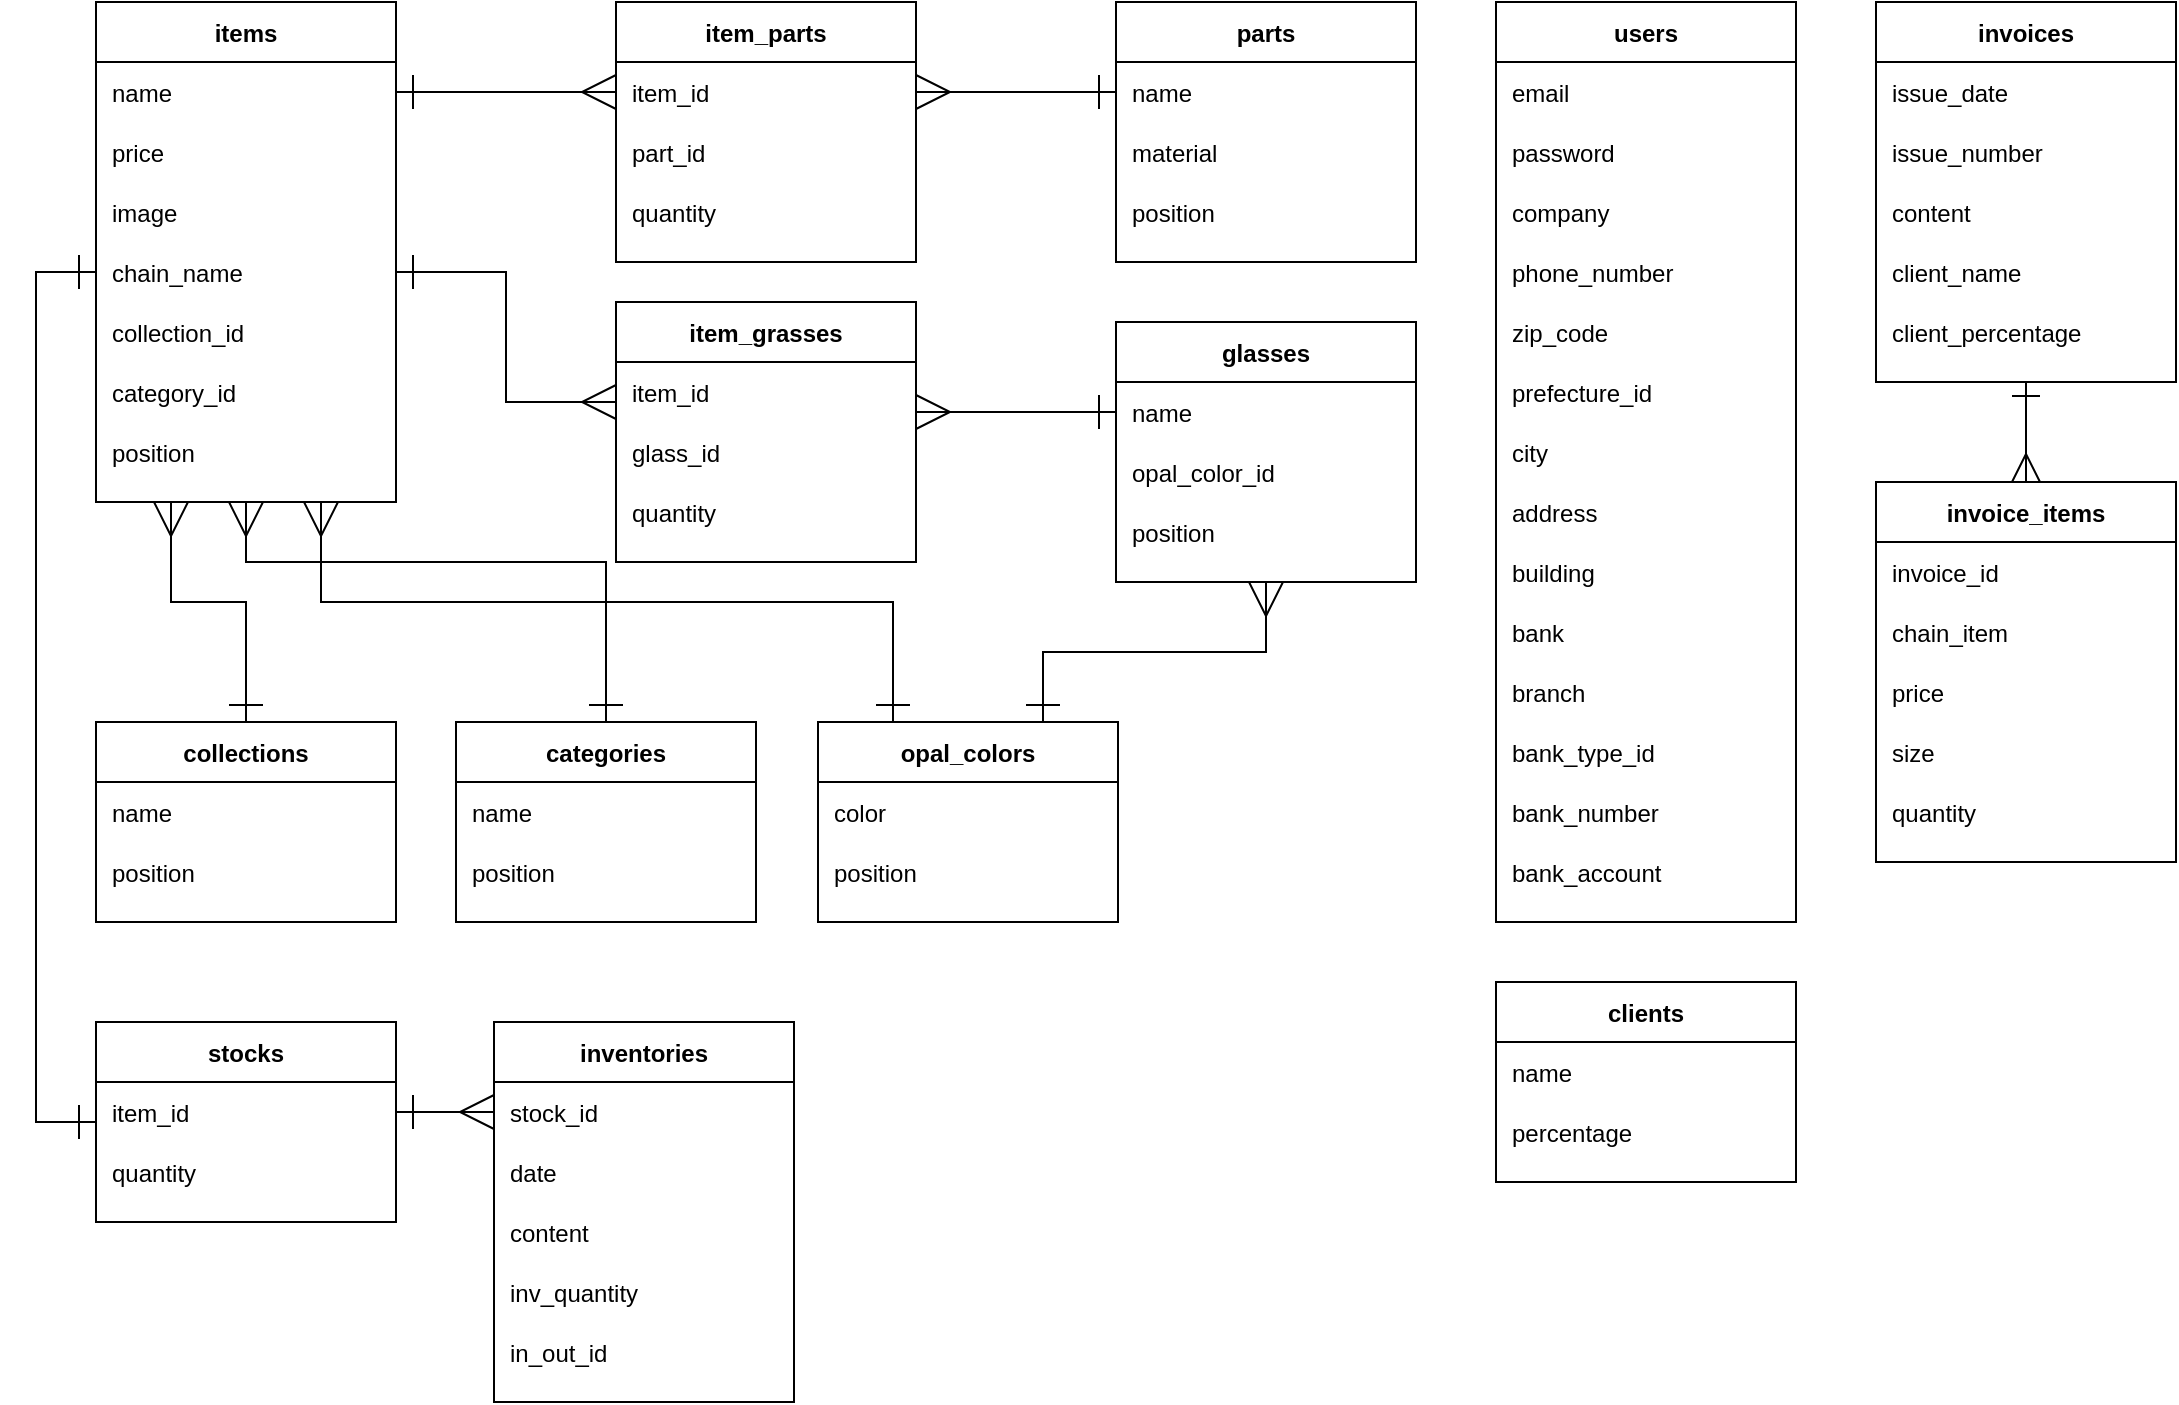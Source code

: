 <mxfile>
    <diagram id="4E6mXidNoeegA2v6vQYl" name="ページ1">
        <mxGraphModel dx="653" dy="680" grid="1" gridSize="10" guides="1" tooltips="1" connect="1" arrows="1" fold="1" page="1" pageScale="1" pageWidth="1169" pageHeight="827" math="0" shadow="0">
            <root>
                <mxCell id="0"/>
                <mxCell id="1" parent="0"/>
                <mxCell id="133" style="edgeStyle=orthogonalEdgeStyle;rounded=0;orthogonalLoop=1;jettySize=auto;html=1;exitX=0.5;exitY=0;exitDx=0;exitDy=0;entryX=0.25;entryY=1;entryDx=0;entryDy=0;startArrow=ERone;startFill=0;startSize=15;endArrow=ERmany;endFill=0;endSize=15;targetPerimeterSpacing=0;" parent="1" source="115" target="2" edge="1">
                    <mxGeometry relative="1" as="geometry">
                        <Array as="points">
                            <mxPoint x="156" y="360"/>
                            <mxPoint x="119" y="360"/>
                        </Array>
                    </mxGeometry>
                </mxCell>
                <mxCell id="134" style="edgeStyle=orthogonalEdgeStyle;rounded=0;orthogonalLoop=1;jettySize=auto;html=1;exitX=0.5;exitY=0;exitDx=0;exitDy=0;entryX=0.5;entryY=1;entryDx=0;entryDy=0;startArrow=ERone;startFill=0;startSize=15;endArrow=ERmany;endFill=0;endSize=15;targetPerimeterSpacing=0;" parent="1" source="120" target="2" edge="1">
                    <mxGeometry relative="1" as="geometry">
                        <Array as="points">
                            <mxPoint x="336" y="340"/>
                            <mxPoint x="156" y="340"/>
                        </Array>
                    </mxGeometry>
                </mxCell>
                <mxCell id="161" style="edgeStyle=orthogonalEdgeStyle;rounded=0;orthogonalLoop=1;jettySize=auto;html=1;exitX=0.25;exitY=0;exitDx=0;exitDy=0;startArrow=ERone;startFill=0;startSize=15;endArrow=ERmany;endFill=0;endSize=15;targetPerimeterSpacing=0;entryX=0.75;entryY=1;entryDx=0;entryDy=0;" parent="1" source="148" target="2" edge="1">
                    <mxGeometry relative="1" as="geometry">
                        <Array as="points">
                            <mxPoint x="480" y="360"/>
                            <mxPoint x="194" y="360"/>
                        </Array>
                    </mxGeometry>
                </mxCell>
                <mxCell id="2" value="items" style="shape=table;startSize=30;container=1;collapsible=1;childLayout=tableLayout;fixedRows=1;rowLines=0;fontStyle=1;align=center;resizeLast=1;" parent="1" vertex="1">
                    <mxGeometry x="81" y="60" width="150" height="250" as="geometry"/>
                </mxCell>
                <mxCell id="6" value="" style="shape=partialRectangle;collapsible=0;dropTarget=0;pointerEvents=0;fillColor=none;top=0;left=0;bottom=0;right=0;points=[[0,0.5],[1,0.5]];portConstraint=eastwest;" parent="2" vertex="1">
                    <mxGeometry y="30" width="150" height="30" as="geometry"/>
                </mxCell>
                <mxCell id="8" value="name" style="shape=partialRectangle;connectable=0;fillColor=none;top=0;left=0;bottom=0;right=0;align=left;spacingLeft=6;overflow=hidden;" parent="6" vertex="1">
                    <mxGeometry width="150" height="30" as="geometry"/>
                </mxCell>
                <mxCell id="9" value="" style="shape=partialRectangle;collapsible=0;dropTarget=0;pointerEvents=0;fillColor=none;top=0;left=0;bottom=0;right=0;points=[[0,0.5],[1,0.5]];portConstraint=eastwest;" parent="2" vertex="1">
                    <mxGeometry y="60" width="150" height="30" as="geometry"/>
                </mxCell>
                <mxCell id="11" value="price" style="shape=partialRectangle;connectable=0;fillColor=none;top=0;left=0;bottom=0;right=0;align=left;spacingLeft=6;overflow=hidden;" parent="9" vertex="1">
                    <mxGeometry width="150" height="30" as="geometry"/>
                </mxCell>
                <mxCell id="167" style="shape=partialRectangle;collapsible=0;dropTarget=0;pointerEvents=0;fillColor=none;top=0;left=0;bottom=0;right=0;points=[[0,0.5],[1,0.5]];portConstraint=eastwest;" parent="2" vertex="1">
                    <mxGeometry y="90" width="150" height="30" as="geometry"/>
                </mxCell>
                <mxCell id="168" value="image" style="shape=partialRectangle;connectable=0;fillColor=none;top=0;left=0;bottom=0;right=0;align=left;spacingLeft=6;overflow=hidden;" parent="167" vertex="1">
                    <mxGeometry width="150" height="30" as="geometry"/>
                </mxCell>
                <mxCell id="240" style="shape=partialRectangle;collapsible=0;dropTarget=0;pointerEvents=0;fillColor=none;top=0;left=0;bottom=0;right=0;points=[[0,0.5],[1,0.5]];portConstraint=eastwest;" parent="2" vertex="1">
                    <mxGeometry y="120" width="150" height="30" as="geometry"/>
                </mxCell>
                <mxCell id="241" value="chain_name" style="shape=partialRectangle;connectable=0;fillColor=none;top=0;left=0;bottom=0;right=0;align=left;spacingLeft=6;overflow=hidden;" parent="240" vertex="1">
                    <mxGeometry width="150" height="30" as="geometry"/>
                </mxCell>
                <mxCell id="80" style="shape=partialRectangle;collapsible=0;dropTarget=0;pointerEvents=0;fillColor=none;top=0;left=0;bottom=0;right=0;points=[[0,0.5],[1,0.5]];portConstraint=eastwest;" parent="2" vertex="1">
                    <mxGeometry y="150" width="150" height="30" as="geometry"/>
                </mxCell>
                <mxCell id="81" value="collection_id" style="shape=partialRectangle;connectable=0;fillColor=none;top=0;left=0;bottom=0;right=0;align=left;spacingLeft=6;overflow=hidden;" parent="80" vertex="1">
                    <mxGeometry width="150" height="30" as="geometry"/>
                </mxCell>
                <mxCell id="96" style="shape=partialRectangle;collapsible=0;dropTarget=0;pointerEvents=0;fillColor=none;top=0;left=0;bottom=0;right=0;points=[[0,0.5],[1,0.5]];portConstraint=eastwest;" parent="2" vertex="1">
                    <mxGeometry y="180" width="150" height="30" as="geometry"/>
                </mxCell>
                <mxCell id="97" value="category_id" style="shape=partialRectangle;connectable=0;fillColor=none;top=0;left=0;bottom=0;right=0;align=left;spacingLeft=6;overflow=hidden;" parent="96" vertex="1">
                    <mxGeometry width="150" height="30" as="geometry"/>
                </mxCell>
                <mxCell id="179" style="shape=partialRectangle;collapsible=0;dropTarget=0;pointerEvents=0;fillColor=none;top=0;left=0;bottom=0;right=0;points=[[0,0.5],[1,0.5]];portConstraint=eastwest;" parent="2" vertex="1">
                    <mxGeometry y="210" width="150" height="30" as="geometry"/>
                </mxCell>
                <mxCell id="180" value="position" style="shape=partialRectangle;connectable=0;fillColor=none;top=0;left=0;bottom=0;right=0;align=left;spacingLeft=6;overflow=hidden;" parent="179" vertex="1">
                    <mxGeometry width="150" height="30" as="geometry"/>
                </mxCell>
                <mxCell id="15" value="parts" style="shape=table;startSize=30;container=1;collapsible=1;childLayout=tableLayout;fixedRows=1;rowLines=0;fontStyle=1;align=center;resizeLast=1;" parent="1" vertex="1">
                    <mxGeometry x="591" y="60" width="150" height="130" as="geometry"/>
                </mxCell>
                <mxCell id="19" value="" style="shape=partialRectangle;collapsible=0;dropTarget=0;pointerEvents=0;fillColor=none;top=0;left=0;bottom=0;right=0;points=[[0,0.5],[1,0.5]];portConstraint=eastwest;" parent="15" vertex="1">
                    <mxGeometry y="30" width="150" height="30" as="geometry"/>
                </mxCell>
                <mxCell id="21" value="name" style="shape=partialRectangle;connectable=0;fillColor=none;top=0;left=0;bottom=0;right=0;align=left;spacingLeft=6;overflow=hidden;" parent="19" vertex="1">
                    <mxGeometry width="150" height="30" as="geometry"/>
                </mxCell>
                <mxCell id="22" value="" style="shape=partialRectangle;collapsible=0;dropTarget=0;pointerEvents=0;fillColor=none;top=0;left=0;bottom=0;right=0;points=[[0,0.5],[1,0.5]];portConstraint=eastwest;" parent="15" vertex="1">
                    <mxGeometry y="60" width="150" height="30" as="geometry"/>
                </mxCell>
                <mxCell id="24" value="material" style="shape=partialRectangle;connectable=0;fillColor=none;top=0;left=0;bottom=0;right=0;align=left;spacingLeft=6;overflow=hidden;" parent="22" vertex="1">
                    <mxGeometry width="150" height="30" as="geometry"/>
                </mxCell>
                <mxCell id="169" style="shape=partialRectangle;collapsible=0;dropTarget=0;pointerEvents=0;fillColor=none;top=0;left=0;bottom=0;right=0;points=[[0,0.5],[1,0.5]];portConstraint=eastwest;" parent="15" vertex="1">
                    <mxGeometry y="90" width="150" height="30" as="geometry"/>
                </mxCell>
                <mxCell id="170" value="position" style="shape=partialRectangle;connectable=0;fillColor=none;top=0;left=0;bottom=0;right=0;align=left;spacingLeft=6;overflow=hidden;" parent="169" vertex="1">
                    <mxGeometry width="150" height="30" as="geometry"/>
                </mxCell>
                <mxCell id="28" value="glasses" style="shape=table;startSize=30;container=1;collapsible=1;childLayout=tableLayout;fixedRows=1;rowLines=0;fontStyle=1;align=center;resizeLast=1;" parent="1" vertex="1">
                    <mxGeometry x="591" y="220" width="150" height="130" as="geometry"/>
                </mxCell>
                <mxCell id="32" value="" style="shape=partialRectangle;collapsible=0;dropTarget=0;pointerEvents=0;fillColor=none;top=0;left=0;bottom=0;right=0;points=[[0,0.5],[1,0.5]];portConstraint=eastwest;" parent="28" vertex="1">
                    <mxGeometry y="30" width="150" height="30" as="geometry"/>
                </mxCell>
                <mxCell id="34" value="name" style="shape=partialRectangle;connectable=0;fillColor=none;top=0;left=0;bottom=0;right=0;align=left;spacingLeft=6;overflow=hidden;" parent="32" vertex="1">
                    <mxGeometry width="150" height="30" as="geometry"/>
                </mxCell>
                <mxCell id="35" value="" style="shape=partialRectangle;collapsible=0;dropTarget=0;pointerEvents=0;fillColor=none;top=0;left=0;bottom=0;right=0;points=[[0,0.5],[1,0.5]];portConstraint=eastwest;" parent="28" vertex="1">
                    <mxGeometry y="60" width="150" height="30" as="geometry"/>
                </mxCell>
                <mxCell id="37" value="opal_color_id" style="shape=partialRectangle;connectable=0;fillColor=none;top=0;left=0;bottom=0;right=0;align=left;spacingLeft=6;overflow=hidden;" parent="35" vertex="1">
                    <mxGeometry width="150" height="30" as="geometry"/>
                </mxCell>
                <mxCell id="171" style="shape=partialRectangle;collapsible=0;dropTarget=0;pointerEvents=0;fillColor=none;top=0;left=0;bottom=0;right=0;points=[[0,0.5],[1,0.5]];portConstraint=eastwest;" parent="28" vertex="1">
                    <mxGeometry y="90" width="150" height="30" as="geometry"/>
                </mxCell>
                <mxCell id="172" value="position" style="shape=partialRectangle;connectable=0;fillColor=none;top=0;left=0;bottom=0;right=0;align=left;spacingLeft=6;overflow=hidden;" parent="171" vertex="1">
                    <mxGeometry width="150" height="30" as="geometry"/>
                </mxCell>
                <mxCell id="41" value="item_parts" style="shape=table;startSize=30;container=1;collapsible=1;childLayout=tableLayout;fixedRows=1;rowLines=0;fontStyle=1;align=center;resizeLast=1;" parent="1" vertex="1">
                    <mxGeometry x="341" y="60" width="150" height="130" as="geometry"/>
                </mxCell>
                <mxCell id="45" value="" style="shape=partialRectangle;collapsible=0;dropTarget=0;pointerEvents=0;fillColor=none;top=0;left=0;bottom=0;right=0;points=[[0,0.5],[1,0.5]];portConstraint=eastwest;" parent="41" vertex="1">
                    <mxGeometry y="30" width="150" height="30" as="geometry"/>
                </mxCell>
                <mxCell id="47" value="item_id" style="shape=partialRectangle;connectable=0;fillColor=none;top=0;left=0;bottom=0;right=0;align=left;spacingLeft=6;overflow=hidden;" parent="45" vertex="1">
                    <mxGeometry width="150" height="30" as="geometry"/>
                </mxCell>
                <mxCell id="48" value="" style="shape=partialRectangle;collapsible=0;dropTarget=0;pointerEvents=0;fillColor=none;top=0;left=0;bottom=0;right=0;points=[[0,0.5],[1,0.5]];portConstraint=eastwest;" parent="41" vertex="1">
                    <mxGeometry y="60" width="150" height="30" as="geometry"/>
                </mxCell>
                <mxCell id="50" value="part_id" style="shape=partialRectangle;connectable=0;fillColor=none;top=0;left=0;bottom=0;right=0;align=left;spacingLeft=6;overflow=hidden;" parent="48" vertex="1">
                    <mxGeometry width="150" height="30" as="geometry"/>
                </mxCell>
                <mxCell id="163" style="shape=partialRectangle;collapsible=0;dropTarget=0;pointerEvents=0;fillColor=none;top=0;left=0;bottom=0;right=0;points=[[0,0.5],[1,0.5]];portConstraint=eastwest;" parent="41" vertex="1">
                    <mxGeometry y="90" width="150" height="30" as="geometry"/>
                </mxCell>
                <mxCell id="164" value="quantity" style="shape=partialRectangle;connectable=0;fillColor=none;top=0;left=0;bottom=0;right=0;align=left;spacingLeft=6;overflow=hidden;" parent="163" vertex="1">
                    <mxGeometry width="150" height="30" as="geometry"/>
                </mxCell>
                <mxCell id="54" value="item_grasses" style="shape=table;startSize=30;container=1;collapsible=1;childLayout=tableLayout;fixedRows=1;rowLines=0;fontStyle=1;align=center;resizeLast=1;" parent="1" vertex="1">
                    <mxGeometry x="341" y="210" width="150" height="130" as="geometry"/>
                </mxCell>
                <mxCell id="58" value="" style="shape=partialRectangle;collapsible=0;dropTarget=0;pointerEvents=0;fillColor=none;top=0;left=0;bottom=0;right=0;points=[[0,0.5],[1,0.5]];portConstraint=eastwest;" parent="54" vertex="1">
                    <mxGeometry y="30" width="150" height="30" as="geometry"/>
                </mxCell>
                <mxCell id="60" value="item_id" style="shape=partialRectangle;connectable=0;fillColor=none;top=0;left=0;bottom=0;right=0;align=left;spacingLeft=6;overflow=hidden;" parent="58" vertex="1">
                    <mxGeometry width="150" height="30" as="geometry"/>
                </mxCell>
                <mxCell id="61" value="" style="shape=partialRectangle;collapsible=0;dropTarget=0;pointerEvents=0;fillColor=none;top=0;left=0;bottom=0;right=0;points=[[0,0.5],[1,0.5]];portConstraint=eastwest;" parent="54" vertex="1">
                    <mxGeometry y="60" width="150" height="30" as="geometry"/>
                </mxCell>
                <mxCell id="63" value="glass_id" style="shape=partialRectangle;connectable=0;fillColor=none;top=0;left=0;bottom=0;right=0;align=left;spacingLeft=6;overflow=hidden;" parent="61" vertex="1">
                    <mxGeometry width="150" height="30" as="geometry"/>
                </mxCell>
                <mxCell id="165" style="shape=partialRectangle;collapsible=0;dropTarget=0;pointerEvents=0;fillColor=none;top=0;left=0;bottom=0;right=0;points=[[0,0.5],[1,0.5]];portConstraint=eastwest;" parent="54" vertex="1">
                    <mxGeometry y="90" width="150" height="30" as="geometry"/>
                </mxCell>
                <mxCell id="166" value="quantity" style="shape=partialRectangle;connectable=0;fillColor=none;top=0;left=0;bottom=0;right=0;align=left;spacingLeft=6;overflow=hidden;" parent="165" vertex="1">
                    <mxGeometry width="150" height="30" as="geometry"/>
                </mxCell>
                <mxCell id="98" style="edgeStyle=orthogonalEdgeStyle;rounded=0;orthogonalLoop=1;jettySize=auto;html=1;exitX=1;exitY=0.5;exitDx=0;exitDy=0;entryX=0;entryY=0.5;entryDx=0;entryDy=0;startArrow=ERone;startFill=0;endArrow=ERmany;endFill=0;endSize=15;startSize=15;" parent="1" source="6" target="45" edge="1">
                    <mxGeometry relative="1" as="geometry"/>
                </mxCell>
                <mxCell id="99" style="edgeStyle=orthogonalEdgeStyle;rounded=0;orthogonalLoop=1;jettySize=auto;html=1;targetPerimeterSpacing=0;startArrow=ERone;startFill=0;endArrow=ERmany;endFill=0;endSize=15;startSize=15;" parent="1" edge="1">
                    <mxGeometry relative="1" as="geometry">
                        <mxPoint x="341" y="260" as="targetPoint"/>
                        <Array as="points">
                            <mxPoint x="286" y="195"/>
                            <mxPoint x="286" y="260"/>
                        </Array>
                        <mxPoint x="231" y="195" as="sourcePoint"/>
                    </mxGeometry>
                </mxCell>
                <mxCell id="101" style="edgeStyle=orthogonalEdgeStyle;rounded=0;orthogonalLoop=1;jettySize=auto;html=1;exitX=0;exitY=0.5;exitDx=0;exitDy=0;startArrow=ERone;startFill=0;endArrow=ERmany;endFill=0;endSize=15;startSize=15;" parent="1" source="32" edge="1">
                    <mxGeometry relative="1" as="geometry">
                        <mxPoint x="491" y="265" as="targetPoint"/>
                        <Array as="points">
                            <mxPoint x="491" y="265"/>
                        </Array>
                    </mxGeometry>
                </mxCell>
                <mxCell id="100" style="edgeStyle=orthogonalEdgeStyle;rounded=0;orthogonalLoop=1;jettySize=auto;html=1;exitX=0;exitY=0.5;exitDx=0;exitDy=0;entryX=1;entryY=0.5;entryDx=0;entryDy=0;startArrow=ERone;startFill=0;endArrow=ERmany;endFill=0;endSize=15;startSize=15;" parent="1" source="19" target="45" edge="1">
                    <mxGeometry relative="1" as="geometry"/>
                </mxCell>
                <mxCell id="102" value="users" style="shape=table;startSize=30;container=1;collapsible=1;childLayout=tableLayout;fixedRows=1;rowLines=0;fontStyle=1;align=center;resizeLast=1;" parent="1" vertex="1">
                    <mxGeometry x="781" y="60" width="150" height="460" as="geometry"/>
                </mxCell>
                <mxCell id="109" value="" style="shape=partialRectangle;collapsible=0;dropTarget=0;pointerEvents=0;fillColor=none;top=0;left=0;bottom=0;right=0;points=[[0,0.5],[1,0.5]];portConstraint=eastwest;" parent="102" vertex="1">
                    <mxGeometry y="30" width="150" height="30" as="geometry"/>
                </mxCell>
                <mxCell id="111" value="email" style="shape=partialRectangle;connectable=0;fillColor=none;top=0;left=0;bottom=0;right=0;align=left;spacingLeft=6;overflow=hidden;" parent="109" vertex="1">
                    <mxGeometry width="150" height="30" as="geometry"/>
                </mxCell>
                <mxCell id="112" value="" style="shape=partialRectangle;collapsible=0;dropTarget=0;pointerEvents=0;fillColor=none;top=0;left=0;bottom=0;right=0;points=[[0,0.5],[1,0.5]];portConstraint=eastwest;" parent="102" vertex="1">
                    <mxGeometry y="60" width="150" height="30" as="geometry"/>
                </mxCell>
                <mxCell id="114" value="password" style="shape=partialRectangle;connectable=0;fillColor=none;top=0;left=0;bottom=0;right=0;align=left;spacingLeft=6;overflow=hidden;" parent="112" vertex="1">
                    <mxGeometry width="150" height="30" as="geometry"/>
                </mxCell>
                <mxCell id="106" value="" style="shape=partialRectangle;collapsible=0;dropTarget=0;pointerEvents=0;fillColor=none;top=0;left=0;bottom=0;right=0;points=[[0,0.5],[1,0.5]];portConstraint=eastwest;" parent="102" vertex="1">
                    <mxGeometry y="90" width="150" height="30" as="geometry"/>
                </mxCell>
                <mxCell id="108" value="company" style="shape=partialRectangle;connectable=0;fillColor=none;top=0;left=0;bottom=0;right=0;align=left;spacingLeft=6;overflow=hidden;" parent="106" vertex="1">
                    <mxGeometry width="150" height="30" as="geometry"/>
                </mxCell>
                <mxCell id="226" style="shape=partialRectangle;collapsible=0;dropTarget=0;pointerEvents=0;fillColor=none;top=0;left=0;bottom=0;right=0;points=[[0,0.5],[1,0.5]];portConstraint=eastwest;" parent="102" vertex="1">
                    <mxGeometry y="120" width="150" height="30" as="geometry"/>
                </mxCell>
                <mxCell id="227" value="phone_number" style="shape=partialRectangle;connectable=0;fillColor=none;top=0;left=0;bottom=0;right=0;align=left;spacingLeft=6;overflow=hidden;" parent="226" vertex="1">
                    <mxGeometry width="150" height="30" as="geometry"/>
                </mxCell>
                <mxCell id="222" style="shape=partialRectangle;collapsible=0;dropTarget=0;pointerEvents=0;fillColor=none;top=0;left=0;bottom=0;right=0;points=[[0,0.5],[1,0.5]];portConstraint=eastwest;" parent="102" vertex="1">
                    <mxGeometry y="150" width="150" height="30" as="geometry"/>
                </mxCell>
                <mxCell id="223" value="zip_code" style="shape=partialRectangle;connectable=0;fillColor=none;top=0;left=0;bottom=0;right=0;align=left;spacingLeft=6;overflow=hidden;" parent="222" vertex="1">
                    <mxGeometry width="150" height="30" as="geometry"/>
                </mxCell>
                <mxCell id="224" style="shape=partialRectangle;collapsible=0;dropTarget=0;pointerEvents=0;fillColor=none;top=0;left=0;bottom=0;right=0;points=[[0,0.5],[1,0.5]];portConstraint=eastwest;" parent="102" vertex="1">
                    <mxGeometry y="180" width="150" height="30" as="geometry"/>
                </mxCell>
                <mxCell id="225" value="prefecture_id" style="shape=partialRectangle;connectable=0;fillColor=none;top=0;left=0;bottom=0;right=0;align=left;spacingLeft=6;overflow=hidden;" parent="224" vertex="1">
                    <mxGeometry width="150" height="30" as="geometry"/>
                </mxCell>
                <mxCell id="220" style="shape=partialRectangle;collapsible=0;dropTarget=0;pointerEvents=0;fillColor=none;top=0;left=0;bottom=0;right=0;points=[[0,0.5],[1,0.5]];portConstraint=eastwest;" parent="102" vertex="1">
                    <mxGeometry y="210" width="150" height="30" as="geometry"/>
                </mxCell>
                <mxCell id="221" value="city" style="shape=partialRectangle;connectable=0;fillColor=none;top=0;left=0;bottom=0;right=0;align=left;spacingLeft=6;overflow=hidden;" parent="220" vertex="1">
                    <mxGeometry width="150" height="30" as="geometry"/>
                </mxCell>
                <mxCell id="218" style="shape=partialRectangle;collapsible=0;dropTarget=0;pointerEvents=0;fillColor=none;top=0;left=0;bottom=0;right=0;points=[[0,0.5],[1,0.5]];portConstraint=eastwest;" parent="102" vertex="1">
                    <mxGeometry y="240" width="150" height="30" as="geometry"/>
                </mxCell>
                <mxCell id="219" value="address" style="shape=partialRectangle;connectable=0;fillColor=none;top=0;left=0;bottom=0;right=0;align=left;spacingLeft=6;overflow=hidden;" parent="218" vertex="1">
                    <mxGeometry width="150" height="30" as="geometry"/>
                </mxCell>
                <mxCell id="228" style="shape=partialRectangle;collapsible=0;dropTarget=0;pointerEvents=0;fillColor=none;top=0;left=0;bottom=0;right=0;points=[[0,0.5],[1,0.5]];portConstraint=eastwest;" parent="102" vertex="1">
                    <mxGeometry y="270" width="150" height="30" as="geometry"/>
                </mxCell>
                <mxCell id="229" value="building" style="shape=partialRectangle;connectable=0;fillColor=none;top=0;left=0;bottom=0;right=0;align=left;spacingLeft=6;overflow=hidden;" parent="228" vertex="1">
                    <mxGeometry width="150" height="30" as="geometry"/>
                </mxCell>
                <mxCell id="230" style="shape=partialRectangle;collapsible=0;dropTarget=0;pointerEvents=0;fillColor=none;top=0;left=0;bottom=0;right=0;points=[[0,0.5],[1,0.5]];portConstraint=eastwest;" parent="102" vertex="1">
                    <mxGeometry y="300" width="150" height="30" as="geometry"/>
                </mxCell>
                <mxCell id="231" value="bank" style="shape=partialRectangle;connectable=0;fillColor=none;top=0;left=0;bottom=0;right=0;align=left;spacingLeft=6;overflow=hidden;" parent="230" vertex="1">
                    <mxGeometry width="150" height="30" as="geometry"/>
                </mxCell>
                <mxCell id="232" style="shape=partialRectangle;collapsible=0;dropTarget=0;pointerEvents=0;fillColor=none;top=0;left=0;bottom=0;right=0;points=[[0,0.5],[1,0.5]];portConstraint=eastwest;" parent="102" vertex="1">
                    <mxGeometry y="330" width="150" height="30" as="geometry"/>
                </mxCell>
                <mxCell id="233" value="branch" style="shape=partialRectangle;connectable=0;fillColor=none;top=0;left=0;bottom=0;right=0;align=left;spacingLeft=6;overflow=hidden;" parent="232" vertex="1">
                    <mxGeometry width="150" height="30" as="geometry"/>
                </mxCell>
                <mxCell id="234" style="shape=partialRectangle;collapsible=0;dropTarget=0;pointerEvents=0;fillColor=none;top=0;left=0;bottom=0;right=0;points=[[0,0.5],[1,0.5]];portConstraint=eastwest;" parent="102" vertex="1">
                    <mxGeometry y="360" width="150" height="30" as="geometry"/>
                </mxCell>
                <mxCell id="235" value="bank_type_id" style="shape=partialRectangle;connectable=0;fillColor=none;top=0;left=0;bottom=0;right=0;align=left;spacingLeft=6;overflow=hidden;" parent="234" vertex="1">
                    <mxGeometry width="150" height="30" as="geometry"/>
                </mxCell>
                <mxCell id="236" style="shape=partialRectangle;collapsible=0;dropTarget=0;pointerEvents=0;fillColor=none;top=0;left=0;bottom=0;right=0;points=[[0,0.5],[1,0.5]];portConstraint=eastwest;" parent="102" vertex="1">
                    <mxGeometry y="390" width="150" height="30" as="geometry"/>
                </mxCell>
                <mxCell id="237" value="bank_number" style="shape=partialRectangle;connectable=0;fillColor=none;top=0;left=0;bottom=0;right=0;align=left;spacingLeft=6;overflow=hidden;" parent="236" vertex="1">
                    <mxGeometry width="150" height="30" as="geometry"/>
                </mxCell>
                <mxCell id="238" style="shape=partialRectangle;collapsible=0;dropTarget=0;pointerEvents=0;fillColor=none;top=0;left=0;bottom=0;right=0;points=[[0,0.5],[1,0.5]];portConstraint=eastwest;" parent="102" vertex="1">
                    <mxGeometry y="420" width="150" height="30" as="geometry"/>
                </mxCell>
                <mxCell id="239" value="bank_account" style="shape=partialRectangle;connectable=0;fillColor=none;top=0;left=0;bottom=0;right=0;align=left;spacingLeft=6;overflow=hidden;" parent="238" vertex="1">
                    <mxGeometry width="150" height="30" as="geometry"/>
                </mxCell>
                <mxCell id="115" value="collections" style="shape=table;startSize=30;container=1;collapsible=1;childLayout=tableLayout;fixedRows=1;rowLines=0;fontStyle=1;align=center;resizeLast=1;" parent="1" vertex="1">
                    <mxGeometry x="81" y="420" width="150" height="100" as="geometry"/>
                </mxCell>
                <mxCell id="116" value="" style="shape=partialRectangle;collapsible=0;dropTarget=0;pointerEvents=0;fillColor=none;top=0;left=0;bottom=0;right=0;points=[[0,0.5],[1,0.5]];portConstraint=eastwest;" parent="115" vertex="1">
                    <mxGeometry y="30" width="150" height="30" as="geometry"/>
                </mxCell>
                <mxCell id="117" value="name" style="shape=partialRectangle;connectable=0;fillColor=none;top=0;left=0;bottom=0;right=0;align=left;spacingLeft=6;overflow=hidden;" parent="116" vertex="1">
                    <mxGeometry width="150" height="30" as="geometry"/>
                </mxCell>
                <mxCell id="177" style="shape=partialRectangle;collapsible=0;dropTarget=0;pointerEvents=0;fillColor=none;top=0;left=0;bottom=0;right=0;points=[[0,0.5],[1,0.5]];portConstraint=eastwest;" parent="115" vertex="1">
                    <mxGeometry y="60" width="150" height="30" as="geometry"/>
                </mxCell>
                <mxCell id="178" value="position" style="shape=partialRectangle;connectable=0;fillColor=none;top=0;left=0;bottom=0;right=0;align=left;spacingLeft=6;overflow=hidden;" parent="177" vertex="1">
                    <mxGeometry width="150" height="30" as="geometry"/>
                </mxCell>
                <mxCell id="120" value="categories" style="shape=table;startSize=30;container=1;collapsible=1;childLayout=tableLayout;fixedRows=1;rowLines=0;fontStyle=1;align=center;resizeLast=1;" parent="1" vertex="1">
                    <mxGeometry x="261" y="420" width="150" height="100" as="geometry"/>
                </mxCell>
                <mxCell id="124" value="" style="shape=partialRectangle;collapsible=0;dropTarget=0;pointerEvents=0;fillColor=none;top=0;left=0;bottom=0;right=0;points=[[0,0.5],[1,0.5]];portConstraint=eastwest;" parent="120" vertex="1">
                    <mxGeometry y="30" width="150" height="30" as="geometry"/>
                </mxCell>
                <mxCell id="126" value="name" style="shape=partialRectangle;connectable=0;fillColor=none;top=0;left=0;bottom=0;right=0;align=left;spacingLeft=6;overflow=hidden;" parent="124" vertex="1">
                    <mxGeometry width="150" height="30" as="geometry"/>
                </mxCell>
                <mxCell id="175" style="shape=partialRectangle;collapsible=0;dropTarget=0;pointerEvents=0;fillColor=none;top=0;left=0;bottom=0;right=0;points=[[0,0.5],[1,0.5]];portConstraint=eastwest;" parent="120" vertex="1">
                    <mxGeometry y="60" width="150" height="30" as="geometry"/>
                </mxCell>
                <mxCell id="176" value="position" style="shape=partialRectangle;connectable=0;fillColor=none;top=0;left=0;bottom=0;right=0;align=left;spacingLeft=6;overflow=hidden;" parent="175" vertex="1">
                    <mxGeometry width="150" height="30" as="geometry"/>
                </mxCell>
                <mxCell id="162" style="edgeStyle=orthogonalEdgeStyle;rounded=0;orthogonalLoop=1;jettySize=auto;html=1;exitX=0.75;exitY=0;exitDx=0;exitDy=0;entryX=0.5;entryY=1;entryDx=0;entryDy=0;startArrow=ERone;startFill=0;startSize=15;endArrow=ERmany;endFill=0;endSize=15;targetPerimeterSpacing=0;" parent="1" source="148" target="28" edge="1">
                    <mxGeometry relative="1" as="geometry"/>
                </mxCell>
                <mxCell id="148" value="opal_colors" style="shape=table;startSize=30;container=1;collapsible=1;childLayout=tableLayout;fixedRows=1;rowLines=0;fontStyle=1;align=center;resizeLast=1;" parent="1" vertex="1">
                    <mxGeometry x="442" y="420" width="150" height="100" as="geometry"/>
                </mxCell>
                <mxCell id="152" value="" style="shape=partialRectangle;collapsible=0;dropTarget=0;pointerEvents=0;fillColor=none;top=0;left=0;bottom=0;right=0;points=[[0,0.5],[1,0.5]];portConstraint=eastwest;" parent="148" vertex="1">
                    <mxGeometry y="30" width="150" height="30" as="geometry"/>
                </mxCell>
                <mxCell id="154" value="color" style="shape=partialRectangle;connectable=0;fillColor=none;top=0;left=0;bottom=0;right=0;align=left;spacingLeft=6;overflow=hidden;" parent="152" vertex="1">
                    <mxGeometry width="150" height="30" as="geometry"/>
                </mxCell>
                <mxCell id="173" style="shape=partialRectangle;collapsible=0;dropTarget=0;pointerEvents=0;fillColor=none;top=0;left=0;bottom=0;right=0;points=[[0,0.5],[1,0.5]];portConstraint=eastwest;" parent="148" vertex="1">
                    <mxGeometry y="60" width="150" height="30" as="geometry"/>
                </mxCell>
                <mxCell id="174" value="position" style="shape=partialRectangle;connectable=0;fillColor=none;top=0;left=0;bottom=0;right=0;align=left;spacingLeft=6;overflow=hidden;" parent="173" vertex="1">
                    <mxGeometry width="150" height="30" as="geometry"/>
                </mxCell>
                <mxCell id="181" value="clients" style="shape=table;startSize=30;container=1;collapsible=1;childLayout=tableLayout;fixedRows=1;rowLines=0;fontStyle=1;align=center;resizeLast=1;" parent="1" vertex="1">
                    <mxGeometry x="781" y="550" width="150" height="100" as="geometry"/>
                </mxCell>
                <mxCell id="182" value="" style="shape=partialRectangle;collapsible=0;dropTarget=0;pointerEvents=0;fillColor=none;top=0;left=0;bottom=0;right=0;points=[[0,0.5],[1,0.5]];portConstraint=eastwest;" parent="181" vertex="1">
                    <mxGeometry y="30" width="150" height="30" as="geometry"/>
                </mxCell>
                <mxCell id="183" value="name" style="shape=partialRectangle;connectable=0;fillColor=none;top=0;left=0;bottom=0;right=0;align=left;spacingLeft=6;overflow=hidden;" parent="182" vertex="1">
                    <mxGeometry width="150" height="30" as="geometry"/>
                </mxCell>
                <mxCell id="184" value="" style="shape=partialRectangle;collapsible=0;dropTarget=0;pointerEvents=0;fillColor=none;top=0;left=0;bottom=0;right=0;points=[[0,0.5],[1,0.5]];portConstraint=eastwest;" parent="181" vertex="1">
                    <mxGeometry y="60" width="150" height="30" as="geometry"/>
                </mxCell>
                <mxCell id="185" value="percentage" style="shape=partialRectangle;connectable=0;fillColor=none;top=0;left=0;bottom=0;right=0;align=left;spacingLeft=6;overflow=hidden;" parent="184" vertex="1">
                    <mxGeometry width="150" height="30" as="geometry"/>
                </mxCell>
                <mxCell id="190" value="invoices" style="shape=table;startSize=30;container=1;collapsible=1;childLayout=tableLayout;fixedRows=1;rowLines=0;fontStyle=1;align=center;resizeLast=1;" parent="1" vertex="1">
                    <mxGeometry x="971" y="60" width="150" height="190" as="geometry"/>
                </mxCell>
                <mxCell id="191" value="" style="shape=partialRectangle;collapsible=0;dropTarget=0;pointerEvents=0;fillColor=none;top=0;left=0;bottom=0;right=0;points=[[0,0.5],[1,0.5]];portConstraint=eastwest;" parent="190" vertex="1">
                    <mxGeometry y="30" width="150" height="30" as="geometry"/>
                </mxCell>
                <mxCell id="192" value="issue_date" style="shape=partialRectangle;connectable=0;fillColor=none;top=0;left=0;bottom=0;right=0;align=left;spacingLeft=6;overflow=hidden;" parent="191" vertex="1">
                    <mxGeometry width="150" height="30" as="geometry"/>
                </mxCell>
                <mxCell id="193" value="" style="shape=partialRectangle;collapsible=0;dropTarget=0;pointerEvents=0;fillColor=none;top=0;left=0;bottom=0;right=0;points=[[0,0.5],[1,0.5]];portConstraint=eastwest;" parent="190" vertex="1">
                    <mxGeometry y="60" width="150" height="30" as="geometry"/>
                </mxCell>
                <mxCell id="194" value="issue_number" style="shape=partialRectangle;connectable=0;fillColor=none;top=0;left=0;bottom=0;right=0;align=left;spacingLeft=6;overflow=hidden;" parent="193" vertex="1">
                    <mxGeometry width="150" height="30" as="geometry"/>
                </mxCell>
                <mxCell id="244" style="shape=partialRectangle;collapsible=0;dropTarget=0;pointerEvents=0;fillColor=none;top=0;left=0;bottom=0;right=0;points=[[0,0.5],[1,0.5]];portConstraint=eastwest;" parent="190" vertex="1">
                    <mxGeometry y="90" width="150" height="30" as="geometry"/>
                </mxCell>
                <mxCell id="245" value="content" style="shape=partialRectangle;connectable=0;fillColor=none;top=0;left=0;bottom=0;right=0;align=left;spacingLeft=6;overflow=hidden;" parent="244" vertex="1">
                    <mxGeometry width="150" height="30" as="geometry"/>
                </mxCell>
                <mxCell id="266" style="shape=partialRectangle;collapsible=0;dropTarget=0;pointerEvents=0;fillColor=none;top=0;left=0;bottom=0;right=0;points=[[0,0.5],[1,0.5]];portConstraint=eastwest;" parent="190" vertex="1">
                    <mxGeometry y="120" width="150" height="30" as="geometry"/>
                </mxCell>
                <mxCell id="267" value="client_name" style="shape=partialRectangle;connectable=0;fillColor=none;top=0;left=0;bottom=0;right=0;align=left;spacingLeft=6;overflow=hidden;" parent="266" vertex="1">
                    <mxGeometry width="150" height="30" as="geometry"/>
                </mxCell>
                <mxCell id="264" style="shape=partialRectangle;collapsible=0;dropTarget=0;pointerEvents=0;fillColor=none;top=0;left=0;bottom=0;right=0;points=[[0,0.5],[1,0.5]];portConstraint=eastwest;" parent="190" vertex="1">
                    <mxGeometry y="150" width="150" height="30" as="geometry"/>
                </mxCell>
                <mxCell id="265" value="client_percentage" style="shape=partialRectangle;connectable=0;fillColor=none;top=0;left=0;bottom=0;right=0;align=left;spacingLeft=6;overflow=hidden;" parent="264" vertex="1">
                    <mxGeometry width="150" height="30" as="geometry"/>
                </mxCell>
                <mxCell id="197" value="invoice_items" style="shape=table;startSize=30;container=1;collapsible=1;childLayout=tableLayout;fixedRows=1;rowLines=0;fontStyle=1;align=center;resizeLast=1;" parent="1" vertex="1">
                    <mxGeometry x="971" y="300" width="150" height="190" as="geometry"/>
                </mxCell>
                <mxCell id="198" value="" style="shape=partialRectangle;collapsible=0;dropTarget=0;pointerEvents=0;fillColor=none;top=0;left=0;bottom=0;right=0;points=[[0,0.5],[1,0.5]];portConstraint=eastwest;" parent="197" vertex="1">
                    <mxGeometry y="30" width="150" height="30" as="geometry"/>
                </mxCell>
                <mxCell id="199" value="invoice_id" style="shape=partialRectangle;connectable=0;fillColor=none;top=0;left=0;bottom=0;right=0;align=left;spacingLeft=6;overflow=hidden;" parent="198" vertex="1">
                    <mxGeometry width="150" height="30" as="geometry"/>
                </mxCell>
                <mxCell id="242" style="shape=partialRectangle;collapsible=0;dropTarget=0;pointerEvents=0;fillColor=none;top=0;left=0;bottom=0;right=0;points=[[0,0.5],[1,0.5]];portConstraint=eastwest;" parent="197" vertex="1">
                    <mxGeometry y="60" width="150" height="30" as="geometry"/>
                </mxCell>
                <mxCell id="243" value="chain_item" style="shape=partialRectangle;connectable=0;fillColor=none;top=0;left=0;bottom=0;right=0;align=left;spacingLeft=6;overflow=hidden;" parent="242" vertex="1">
                    <mxGeometry width="150" height="30" as="geometry"/>
                </mxCell>
                <mxCell id="212" style="shape=partialRectangle;collapsible=0;dropTarget=0;pointerEvents=0;fillColor=none;top=0;left=0;bottom=0;right=0;points=[[0,0.5],[1,0.5]];portConstraint=eastwest;" parent="197" vertex="1">
                    <mxGeometry y="90" width="150" height="30" as="geometry"/>
                </mxCell>
                <mxCell id="213" value="price" style="shape=partialRectangle;connectable=0;fillColor=none;top=0;left=0;bottom=0;right=0;align=left;spacingLeft=6;overflow=hidden;" parent="212" vertex="1">
                    <mxGeometry width="150" height="30" as="geometry"/>
                </mxCell>
                <mxCell id="216" style="shape=partialRectangle;collapsible=0;dropTarget=0;pointerEvents=0;fillColor=none;top=0;left=0;bottom=0;right=0;points=[[0,0.5],[1,0.5]];portConstraint=eastwest;" parent="197" vertex="1">
                    <mxGeometry y="120" width="150" height="30" as="geometry"/>
                </mxCell>
                <mxCell id="217" value="size" style="shape=partialRectangle;connectable=0;fillColor=none;top=0;left=0;bottom=0;right=0;align=left;spacingLeft=6;overflow=hidden;" parent="216" vertex="1">
                    <mxGeometry width="150" height="30" as="geometry"/>
                </mxCell>
                <mxCell id="214" style="shape=partialRectangle;collapsible=0;dropTarget=0;pointerEvents=0;fillColor=none;top=0;left=0;bottom=0;right=0;points=[[0,0.5],[1,0.5]];portConstraint=eastwest;" parent="197" vertex="1">
                    <mxGeometry y="150" width="150" height="30" as="geometry"/>
                </mxCell>
                <mxCell id="215" value="quantity" style="shape=partialRectangle;connectable=0;fillColor=none;top=0;left=0;bottom=0;right=0;align=left;spacingLeft=6;overflow=hidden;" parent="214" vertex="1">
                    <mxGeometry width="150" height="30" as="geometry"/>
                </mxCell>
                <mxCell id="204" style="edgeStyle=orthogonalEdgeStyle;rounded=0;orthogonalLoop=1;jettySize=auto;html=1;exitX=0.5;exitY=1;exitDx=0;exitDy=0;endArrow=ERmany;endFill=0;startArrow=ERone;startFill=0;endSize=12;startSize=12;entryX=0.5;entryY=0;entryDx=0;entryDy=0;" parent="1" source="190" target="197" edge="1">
                    <mxGeometry relative="1" as="geometry">
                        <mxPoint x="317" y="615" as="targetPoint"/>
                    </mxGeometry>
                </mxCell>
                <mxCell id="246" value="stocks" style="shape=table;startSize=30;container=1;collapsible=1;childLayout=tableLayout;fixedRows=1;rowLines=0;fontStyle=1;align=center;resizeLast=1;" parent="1" vertex="1">
                    <mxGeometry x="81" y="570" width="150" height="100" as="geometry"/>
                </mxCell>
                <mxCell id="247" value="" style="shape=partialRectangle;collapsible=0;dropTarget=0;pointerEvents=0;fillColor=none;top=0;left=0;bottom=0;right=0;points=[[0,0.5],[1,0.5]];portConstraint=eastwest;" parent="246" vertex="1">
                    <mxGeometry y="30" width="150" height="30" as="geometry"/>
                </mxCell>
                <mxCell id="248" value="item_id" style="shape=partialRectangle;connectable=0;fillColor=none;top=0;left=0;bottom=0;right=0;align=left;spacingLeft=6;overflow=hidden;" parent="247" vertex="1">
                    <mxGeometry width="150" height="30" as="geometry"/>
                </mxCell>
                <mxCell id="249" style="shape=partialRectangle;collapsible=0;dropTarget=0;pointerEvents=0;fillColor=none;top=0;left=0;bottom=0;right=0;points=[[0,0.5],[1,0.5]];portConstraint=eastwest;" parent="246" vertex="1">
                    <mxGeometry y="60" width="150" height="30" as="geometry"/>
                </mxCell>
                <mxCell id="250" value="quantity" style="shape=partialRectangle;connectable=0;fillColor=none;top=0;left=0;bottom=0;right=0;align=left;spacingLeft=6;overflow=hidden;" parent="249" vertex="1">
                    <mxGeometry width="150" height="30" as="geometry"/>
                </mxCell>
                <mxCell id="251" value="inventories" style="shape=table;startSize=30;container=1;collapsible=1;childLayout=tableLayout;fixedRows=1;rowLines=0;fontStyle=1;align=center;resizeLast=1;" parent="1" vertex="1">
                    <mxGeometry x="280" y="570" width="150" height="190" as="geometry"/>
                </mxCell>
                <mxCell id="252" value="" style="shape=partialRectangle;collapsible=0;dropTarget=0;pointerEvents=0;fillColor=none;top=0;left=0;bottom=0;right=0;points=[[0,0.5],[1,0.5]];portConstraint=eastwest;" parent="251" vertex="1">
                    <mxGeometry y="30" width="150" height="30" as="geometry"/>
                </mxCell>
                <mxCell id="253" value="stock_id" style="shape=partialRectangle;connectable=0;fillColor=none;top=0;left=0;bottom=0;right=0;align=left;spacingLeft=6;overflow=hidden;" parent="252" vertex="1">
                    <mxGeometry width="150" height="30" as="geometry"/>
                </mxCell>
                <mxCell id="254" style="shape=partialRectangle;collapsible=0;dropTarget=0;pointerEvents=0;fillColor=none;top=0;left=0;bottom=0;right=0;points=[[0,0.5],[1,0.5]];portConstraint=eastwest;" parent="251" vertex="1">
                    <mxGeometry y="60" width="150" height="30" as="geometry"/>
                </mxCell>
                <mxCell id="255" value="date" style="shape=partialRectangle;connectable=0;fillColor=none;top=0;left=0;bottom=0;right=0;align=left;spacingLeft=6;overflow=hidden;" parent="254" vertex="1">
                    <mxGeometry width="150" height="30" as="geometry"/>
                </mxCell>
                <mxCell id="256" style="shape=partialRectangle;collapsible=0;dropTarget=0;pointerEvents=0;fillColor=none;top=0;left=0;bottom=0;right=0;points=[[0,0.5],[1,0.5]];portConstraint=eastwest;" parent="251" vertex="1">
                    <mxGeometry y="90" width="150" height="30" as="geometry"/>
                </mxCell>
                <mxCell id="257" value="content" style="shape=partialRectangle;connectable=0;fillColor=none;top=0;left=0;bottom=0;right=0;align=left;spacingLeft=6;overflow=hidden;" parent="256" vertex="1">
                    <mxGeometry width="150" height="30" as="geometry"/>
                </mxCell>
                <mxCell id="258" style="shape=partialRectangle;collapsible=0;dropTarget=0;pointerEvents=0;fillColor=none;top=0;left=0;bottom=0;right=0;points=[[0,0.5],[1,0.5]];portConstraint=eastwest;" parent="251" vertex="1">
                    <mxGeometry y="120" width="150" height="30" as="geometry"/>
                </mxCell>
                <mxCell id="259" value="inv_quantity" style="shape=partialRectangle;connectable=0;fillColor=none;top=0;left=0;bottom=0;right=0;align=left;spacingLeft=6;overflow=hidden;" parent="258" vertex="1">
                    <mxGeometry width="150" height="30" as="geometry"/>
                </mxCell>
                <mxCell id="260" style="shape=partialRectangle;collapsible=0;dropTarget=0;pointerEvents=0;fillColor=none;top=0;left=0;bottom=0;right=0;points=[[0,0.5],[1,0.5]];portConstraint=eastwest;" parent="251" vertex="1">
                    <mxGeometry y="150" width="150" height="30" as="geometry"/>
                </mxCell>
                <mxCell id="261" value="in_out_id" style="shape=partialRectangle;connectable=0;fillColor=none;top=0;left=0;bottom=0;right=0;align=left;spacingLeft=6;overflow=hidden;" parent="260" vertex="1">
                    <mxGeometry width="150" height="30" as="geometry"/>
                </mxCell>
                <mxCell id="262" style="edgeStyle=orthogonalEdgeStyle;rounded=0;orthogonalLoop=1;jettySize=auto;html=1;exitX=1;exitY=0.5;exitDx=0;exitDy=0;entryX=0;entryY=0.5;entryDx=0;entryDy=0;endSize=15;startSize=15;endArrow=ERmany;endFill=0;startArrow=ERone;startFill=0;" parent="1" source="247" target="252" edge="1">
                    <mxGeometry relative="1" as="geometry"/>
                </mxCell>
                <mxCell id="263" style="edgeStyle=orthogonalEdgeStyle;rounded=0;orthogonalLoop=1;jettySize=auto;html=1;exitX=0;exitY=0.5;exitDx=0;exitDy=0;startArrow=ERone;startFill=0;startSize=15;endArrow=ERone;endFill=0;endSize=15;" parent="1" source="240" edge="1">
                    <mxGeometry relative="1" as="geometry">
                        <mxPoint x="81" y="620" as="targetPoint"/>
                        <Array as="points">
                            <mxPoint x="51" y="195"/>
                            <mxPoint x="51" y="620"/>
                            <mxPoint x="81" y="620"/>
                        </Array>
                    </mxGeometry>
                </mxCell>
            </root>
        </mxGraphModel>
    </diagram>
</mxfile>